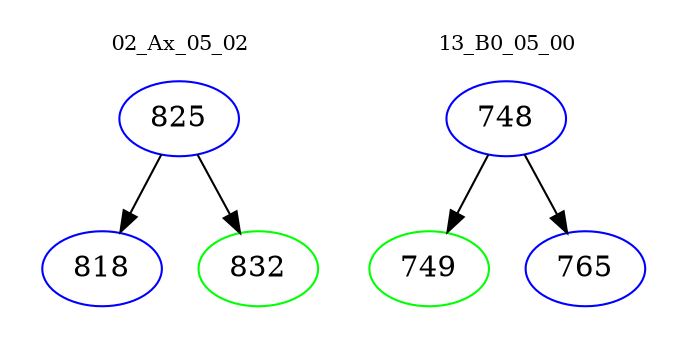 digraph{
subgraph cluster_0 {
color = white
label = "02_Ax_05_02";
fontsize=10;
T0_825 [label="825", color="blue"]
T0_825 -> T0_818 [color="black"]
T0_818 [label="818", color="blue"]
T0_825 -> T0_832 [color="black"]
T0_832 [label="832", color="green"]
}
subgraph cluster_1 {
color = white
label = "13_B0_05_00";
fontsize=10;
T1_748 [label="748", color="blue"]
T1_748 -> T1_749 [color="black"]
T1_749 [label="749", color="green"]
T1_748 -> T1_765 [color="black"]
T1_765 [label="765", color="blue"]
}
}
